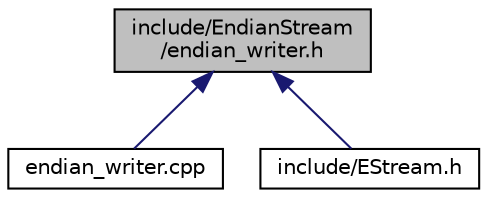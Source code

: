 digraph "include/EndianStream/endian_writer.h"
{
 // LATEX_PDF_SIZE
  edge [fontname="Helvetica",fontsize="10",labelfontname="Helvetica",labelfontsize="10"];
  node [fontname="Helvetica",fontsize="10",shape=record];
  Node1 [label="include/EndianStream\l/endian_writer.h",height=0.2,width=0.4,color="black", fillcolor="grey75", style="filled", fontcolor="black",tooltip=" "];
  Node1 -> Node2 [dir="back",color="midnightblue",fontsize="10",style="solid"];
  Node2 [label="endian_writer.cpp",height=0.2,width=0.4,color="black", fillcolor="white", style="filled",URL="$endian__writer_8cpp.html",tooltip=" "];
  Node1 -> Node3 [dir="back",color="midnightblue",fontsize="10",style="solid"];
  Node3 [label="include/EStream.h",height=0.2,width=0.4,color="black", fillcolor="white", style="filled",URL="$_e_stream_8h.html",tooltip=" "];
}
